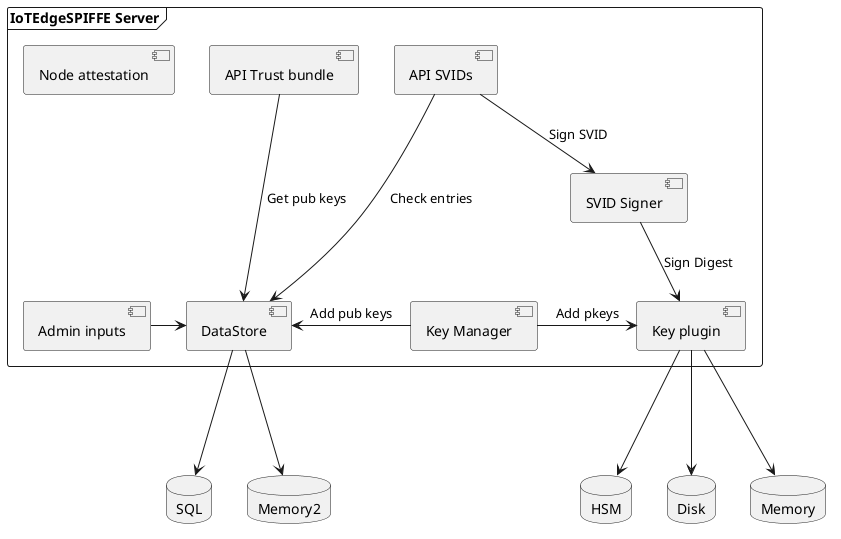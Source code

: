 @startuml IoTEdge SPIFFE server
database "HSM"
database "Disk"
database "SQL"
database "Memory"
database "Memory2"

frame "IoTEdgeSPIFFE Server" {

[API SVIDs]-[hidden]left->[API Trust bundle]
[API Trust bundle]-[hidden]left->[Node attestation]
[Admin inputs]-right->[DataStore]

[API Trust bundle] -down->[DataStore]: Get pub keys
[API SVIDs]-down-->[DataStore]: Check entries 
[API SVIDs]-down->[SVID Signer]: Sign SVID 
[SVID Signer]-down-> [Key plugin] : Sign Digest
[Key Manager]-right->[Key plugin] : Add pkeys
[Key Manager]-left->[DataStore] : Add pub keys

[DataStore] --down->[SQL]
[DataStore] --down->[Memory2]
[Key plugin] --down->[Disk]
[Key plugin] --down->[HSM]
[Key plugin] --down->[Memory]
}




@enduml